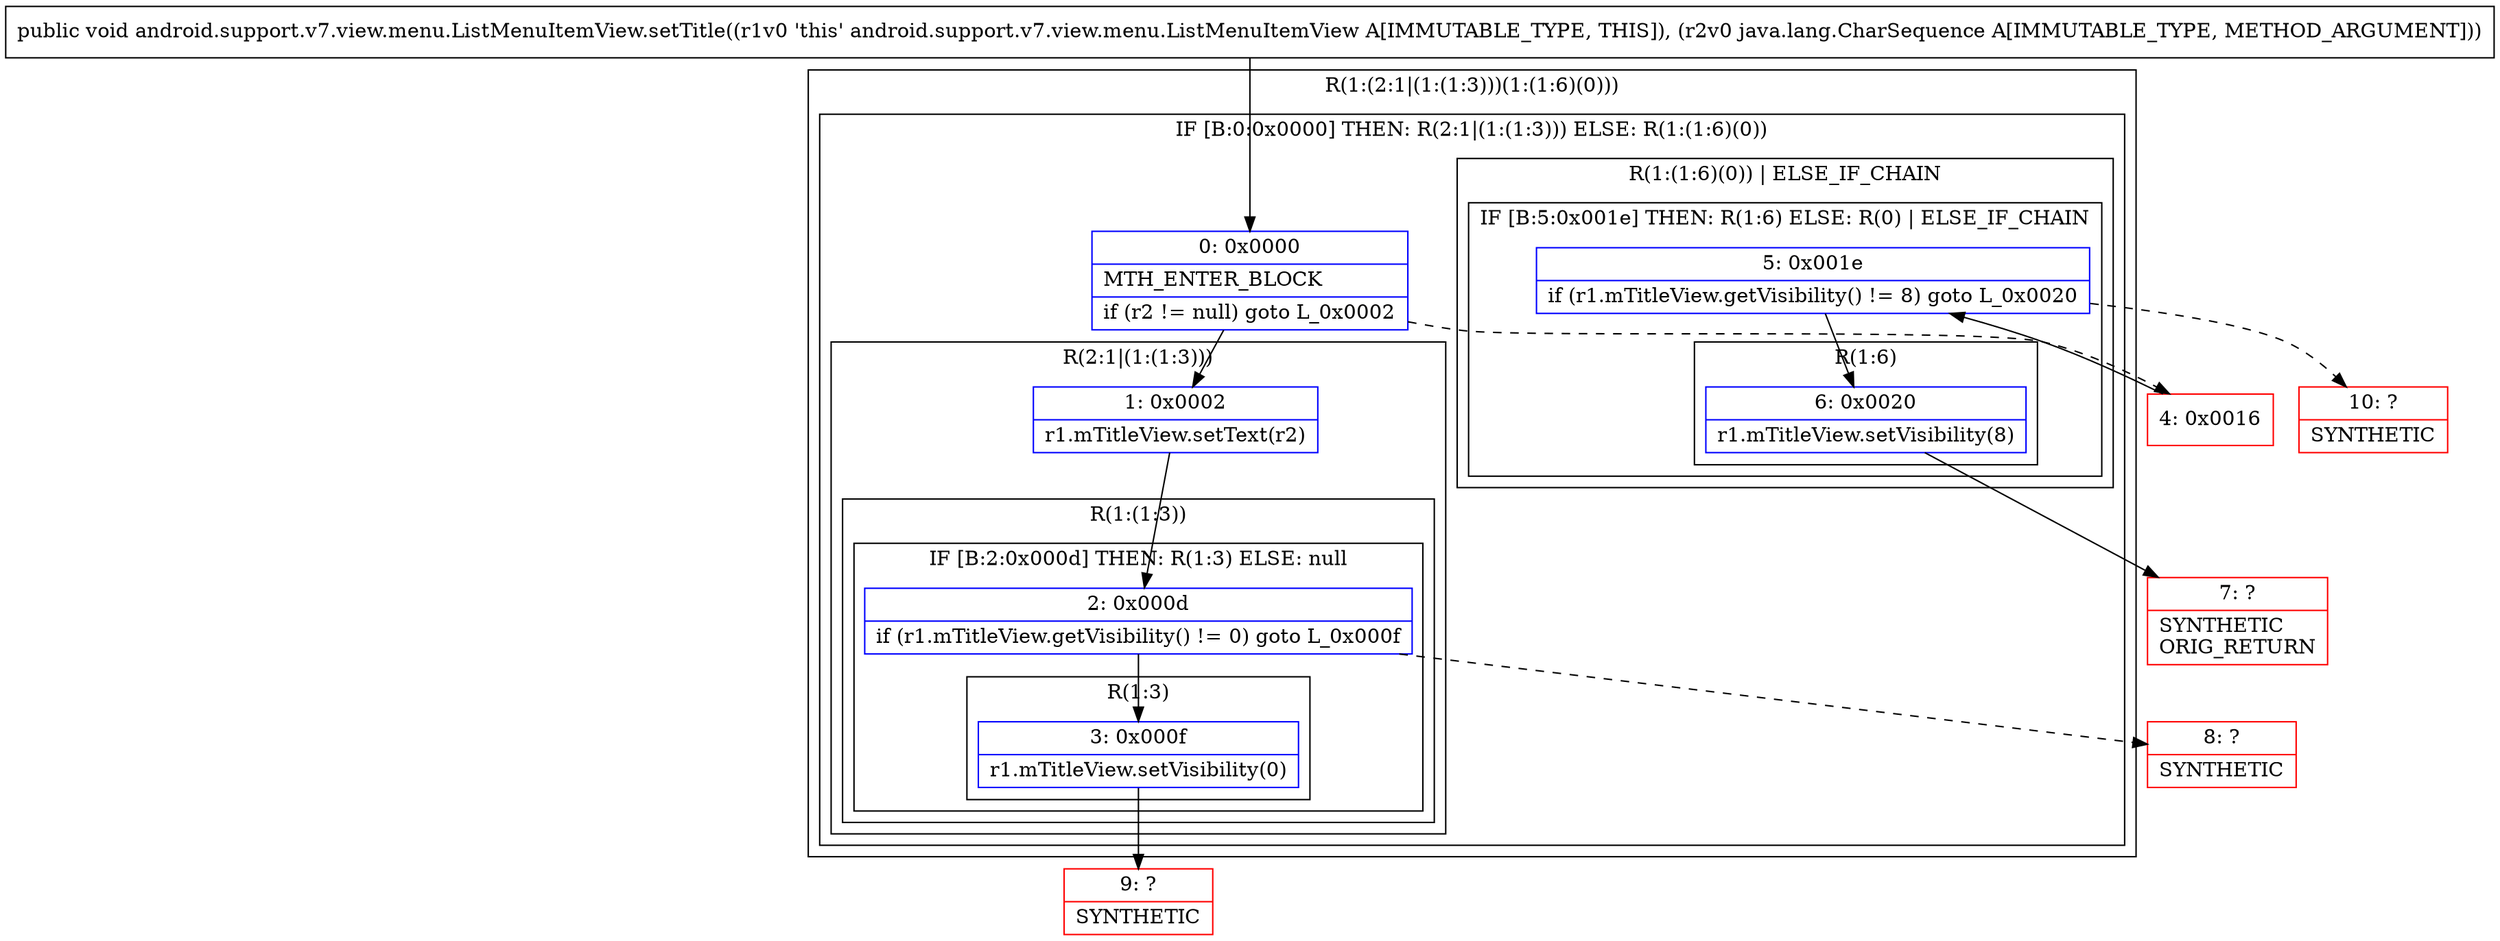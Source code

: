 digraph "CFG forandroid.support.v7.view.menu.ListMenuItemView.setTitle(Ljava\/lang\/CharSequence;)V" {
subgraph cluster_Region_1337698532 {
label = "R(1:(2:1|(1:(1:3)))(1:(1:6)(0)))";
node [shape=record,color=blue];
subgraph cluster_IfRegion_965081058 {
label = "IF [B:0:0x0000] THEN: R(2:1|(1:(1:3))) ELSE: R(1:(1:6)(0))";
node [shape=record,color=blue];
Node_0 [shape=record,label="{0\:\ 0x0000|MTH_ENTER_BLOCK\l|if (r2 != null) goto L_0x0002\l}"];
subgraph cluster_Region_38444642 {
label = "R(2:1|(1:(1:3)))";
node [shape=record,color=blue];
Node_1 [shape=record,label="{1\:\ 0x0002|r1.mTitleView.setText(r2)\l}"];
subgraph cluster_Region_130981500 {
label = "R(1:(1:3))";
node [shape=record,color=blue];
subgraph cluster_IfRegion_362867433 {
label = "IF [B:2:0x000d] THEN: R(1:3) ELSE: null";
node [shape=record,color=blue];
Node_2 [shape=record,label="{2\:\ 0x000d|if (r1.mTitleView.getVisibility() != 0) goto L_0x000f\l}"];
subgraph cluster_Region_59516248 {
label = "R(1:3)";
node [shape=record,color=blue];
Node_3 [shape=record,label="{3\:\ 0x000f|r1.mTitleView.setVisibility(0)\l}"];
}
}
}
}
subgraph cluster_Region_1432552133 {
label = "R(1:(1:6)(0)) | ELSE_IF_CHAIN\l";
node [shape=record,color=blue];
subgraph cluster_IfRegion_640506731 {
label = "IF [B:5:0x001e] THEN: R(1:6) ELSE: R(0) | ELSE_IF_CHAIN\l";
node [shape=record,color=blue];
Node_5 [shape=record,label="{5\:\ 0x001e|if (r1.mTitleView.getVisibility() != 8) goto L_0x0020\l}"];
subgraph cluster_Region_877140709 {
label = "R(1:6)";
node [shape=record,color=blue];
Node_6 [shape=record,label="{6\:\ 0x0020|r1.mTitleView.setVisibility(8)\l}"];
}
subgraph cluster_Region_1443651537 {
label = "R(0)";
node [shape=record,color=blue];
}
}
}
}
}
Node_4 [shape=record,color=red,label="{4\:\ 0x0016}"];
Node_7 [shape=record,color=red,label="{7\:\ ?|SYNTHETIC\lORIG_RETURN\l}"];
Node_8 [shape=record,color=red,label="{8\:\ ?|SYNTHETIC\l}"];
Node_9 [shape=record,color=red,label="{9\:\ ?|SYNTHETIC\l}"];
Node_10 [shape=record,color=red,label="{10\:\ ?|SYNTHETIC\l}"];
MethodNode[shape=record,label="{public void android.support.v7.view.menu.ListMenuItemView.setTitle((r1v0 'this' android.support.v7.view.menu.ListMenuItemView A[IMMUTABLE_TYPE, THIS]), (r2v0 java.lang.CharSequence A[IMMUTABLE_TYPE, METHOD_ARGUMENT])) }"];
MethodNode -> Node_0;
Node_0 -> Node_1;
Node_0 -> Node_4[style=dashed];
Node_1 -> Node_2;
Node_2 -> Node_3;
Node_2 -> Node_8[style=dashed];
Node_3 -> Node_9;
Node_5 -> Node_6;
Node_5 -> Node_10[style=dashed];
Node_6 -> Node_7;
Node_4 -> Node_5;
}

